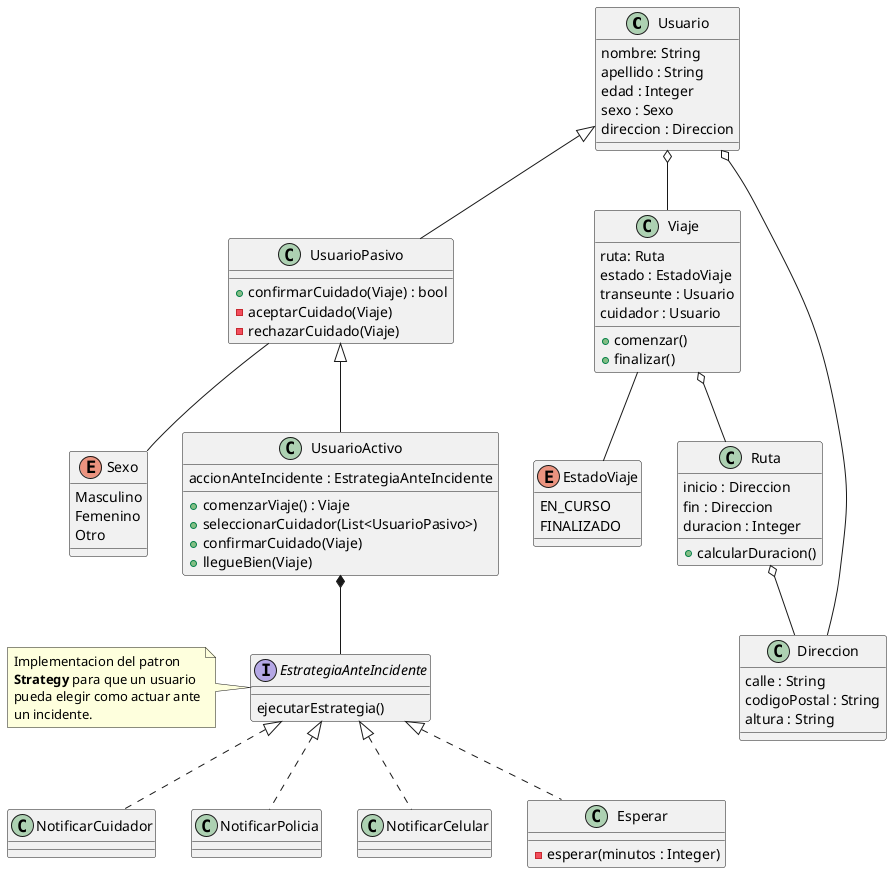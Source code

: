 @startuml
class Usuario{
    nombre: String
    apellido : String
    edad : Integer
    sexo : Sexo
    direccion : Direccion
}

class UsuarioPasivo extends Usuario{
    + confirmarCuidado(Viaje) : bool
    - aceptarCuidado(Viaje)
    - rechazarCuidado(Viaje)
}

enum Sexo{
    Masculino
    Femenino
    Otro
}

class UsuarioActivo extends UsuarioPasivo {
    accionAnteIncidente : EstrategiaAnteIncidente

    + comenzarViaje() : Viaje
    + seleccionarCuidador(List<UsuarioPasivo>)
    + confirmarCuidado(Viaje)
    + llegueBien(Viaje)
}

class Viaje{
    ruta: Ruta
    estado : EstadoViaje
    transeunte : Usuario
    cuidador : Usuario
    + comenzar()
    + finalizar()
}

enum EstadoViaje{
    EN_CURSO
    FINALIZADO
}

class Ruta{
    inicio : Direccion
    fin : Direccion
    duracion : Integer
    + calcularDuracion()
}

interface EstrategiaAnteIncidente {
    ejecutarEstrategia()
}

note left of EstrategiaAnteIncidente
    Implementacion del patron
    **Strategy** para que un usuario
    pueda elegir como actuar ante
    un incidente.
end note

class NotificarCuidador{}

class NotificarPolicia{}

class NotificarCelular{}

class Esperar{
    - esperar(minutos : Integer)
}

class Direccion{
    calle : String
    codigoPostal : String
    altura : String
}

Usuario o-- Direccion
Usuario o-- Viaje

UsuarioPasivo -- Sexo
UsuarioActivo *-- EstrategiaAnteIncidente

Viaje o-- Ruta
Viaje -- EstadoViaje

Ruta o-- Direccion

EstrategiaAnteIncidente <|.. NotificarCuidador
EstrategiaAnteIncidente <|.. NotificarCelular
EstrategiaAnteIncidente <|.. NotificarPolicia
EstrategiaAnteIncidente <|.. Esperar

@enduml